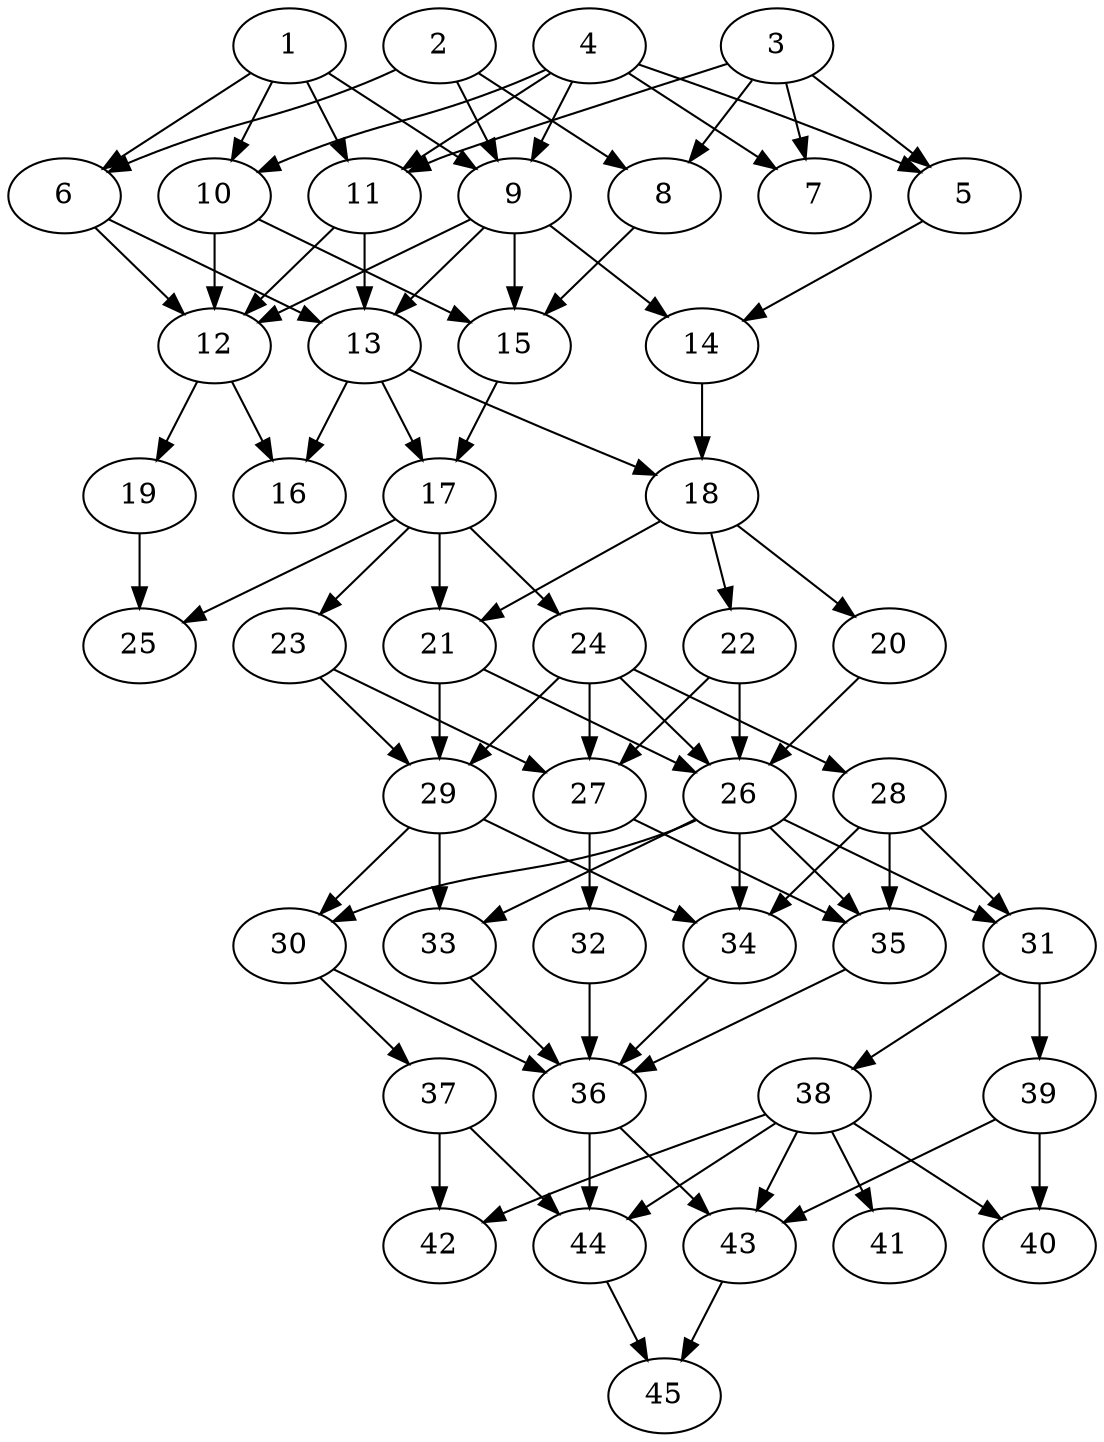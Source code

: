 // DAG automatically generated by daggen at Thu Oct  3 14:07:25 2019
// ./daggen --dot -n 45 --ccr 0.4 --fat 0.5 --regular 0.7 --density 0.7 --mindata 5242880 --maxdata 52428800 
digraph G {
  1 [size="118720000", alpha="0.02", expect_size="47488000"] 
  1 -> 6 [size ="47488000"]
  1 -> 9 [size ="47488000"]
  1 -> 10 [size ="47488000"]
  1 -> 11 [size ="47488000"]
  2 [size="71406080", alpha="0.05", expect_size="28562432"] 
  2 -> 6 [size ="28562432"]
  2 -> 8 [size ="28562432"]
  2 -> 9 [size ="28562432"]
  3 [size="20316160", alpha="0.17", expect_size="8126464"] 
  3 -> 5 [size ="8126464"]
  3 -> 7 [size ="8126464"]
  3 -> 8 [size ="8126464"]
  3 -> 11 [size ="8126464"]
  4 [size="16647680", alpha="0.01", expect_size="6659072"] 
  4 -> 5 [size ="6659072"]
  4 -> 7 [size ="6659072"]
  4 -> 9 [size ="6659072"]
  4 -> 10 [size ="6659072"]
  4 -> 11 [size ="6659072"]
  5 [size="116805120", alpha="0.18", expect_size="46722048"] 
  5 -> 14 [size ="46722048"]
  6 [size="122426880", alpha="0.16", expect_size="48970752"] 
  6 -> 12 [size ="48970752"]
  6 -> 13 [size ="48970752"]
  7 [size="108254720", alpha="0.05", expect_size="43301888"] 
  8 [size="115765760", alpha="0.07", expect_size="46306304"] 
  8 -> 15 [size ="46306304"]
  9 [size="20631040", alpha="0.09", expect_size="8252416"] 
  9 -> 12 [size ="8252416"]
  9 -> 13 [size ="8252416"]
  9 -> 14 [size ="8252416"]
  9 -> 15 [size ="8252416"]
  10 [size="108807680", alpha="0.17", expect_size="43523072"] 
  10 -> 12 [size ="43523072"]
  10 -> 15 [size ="43523072"]
  11 [size="95270400", alpha="0.20", expect_size="38108160"] 
  11 -> 12 [size ="38108160"]
  11 -> 13 [size ="38108160"]
  12 [size="105413120", alpha="0.05", expect_size="42165248"] 
  12 -> 16 [size ="42165248"]
  12 -> 19 [size ="42165248"]
  13 [size="18977280", alpha="0.10", expect_size="7590912"] 
  13 -> 16 [size ="7590912"]
  13 -> 17 [size ="7590912"]
  13 -> 18 [size ="7590912"]
  14 [size="118184960", alpha="0.02", expect_size="47273984"] 
  14 -> 18 [size ="47273984"]
  15 [size="123059200", alpha="0.08", expect_size="49223680"] 
  15 -> 17 [size ="49223680"]
  16 [size="109081600", alpha="0.10", expect_size="43632640"] 
  17 [size="85926400", alpha="0.04", expect_size="34370560"] 
  17 -> 21 [size ="34370560"]
  17 -> 23 [size ="34370560"]
  17 -> 24 [size ="34370560"]
  17 -> 25 [size ="34370560"]
  18 [size="114795520", alpha="0.15", expect_size="45918208"] 
  18 -> 20 [size ="45918208"]
  18 -> 21 [size ="45918208"]
  18 -> 22 [size ="45918208"]
  19 [size="40832000", alpha="0.18", expect_size="16332800"] 
  19 -> 25 [size ="16332800"]
  20 [size="94300160", alpha="0.03", expect_size="37720064"] 
  20 -> 26 [size ="37720064"]
  21 [size="78668800", alpha="0.07", expect_size="31467520"] 
  21 -> 26 [size ="31467520"]
  21 -> 29 [size ="31467520"]
  22 [size="76331520", alpha="0.01", expect_size="30532608"] 
  22 -> 26 [size ="30532608"]
  22 -> 27 [size ="30532608"]
  23 [size="106219520", alpha="0.16", expect_size="42487808"] 
  23 -> 27 [size ="42487808"]
  23 -> 29 [size ="42487808"]
  24 [size="47557120", alpha="0.11", expect_size="19022848"] 
  24 -> 26 [size ="19022848"]
  24 -> 27 [size ="19022848"]
  24 -> 28 [size ="19022848"]
  24 -> 29 [size ="19022848"]
  25 [size="56698880", alpha="0.04", expect_size="22679552"] 
  26 [size="103720960", alpha="0.16", expect_size="41488384"] 
  26 -> 30 [size ="41488384"]
  26 -> 31 [size ="41488384"]
  26 -> 33 [size ="41488384"]
  26 -> 34 [size ="41488384"]
  26 -> 35 [size ="41488384"]
  27 [size="42910720", alpha="0.03", expect_size="17164288"] 
  27 -> 32 [size ="17164288"]
  27 -> 35 [size ="17164288"]
  28 [size="68039680", alpha="0.08", expect_size="27215872"] 
  28 -> 31 [size ="27215872"]
  28 -> 34 [size ="27215872"]
  28 -> 35 [size ="27215872"]
  29 [size="41464320", alpha="0.15", expect_size="16585728"] 
  29 -> 30 [size ="16585728"]
  29 -> 33 [size ="16585728"]
  29 -> 34 [size ="16585728"]
  30 [size="27310080", alpha="0.17", expect_size="10924032"] 
  30 -> 36 [size ="10924032"]
  30 -> 37 [size ="10924032"]
  31 [size="47485440", alpha="0.14", expect_size="18994176"] 
  31 -> 38 [size ="18994176"]
  31 -> 39 [size ="18994176"]
  32 [size="89638400", alpha="0.06", expect_size="35855360"] 
  32 -> 36 [size ="35855360"]
  33 [size="94108160", alpha="0.19", expect_size="37643264"] 
  33 -> 36 [size ="37643264"]
  34 [size="68101120", alpha="0.10", expect_size="27240448"] 
  34 -> 36 [size ="27240448"]
  35 [size="15160320", alpha="0.20", expect_size="6064128"] 
  35 -> 36 [size ="6064128"]
  36 [size="38983680", alpha="0.06", expect_size="15593472"] 
  36 -> 43 [size ="15593472"]
  36 -> 44 [size ="15593472"]
  37 [size="130928640", alpha="0.04", expect_size="52371456"] 
  37 -> 42 [size ="52371456"]
  37 -> 44 [size ="52371456"]
  38 [size="32250880", alpha="0.19", expect_size="12900352"] 
  38 -> 40 [size ="12900352"]
  38 -> 41 [size ="12900352"]
  38 -> 42 [size ="12900352"]
  38 -> 43 [size ="12900352"]
  38 -> 44 [size ="12900352"]
  39 [size="81538560", alpha="0.20", expect_size="32615424"] 
  39 -> 40 [size ="32615424"]
  39 -> 43 [size ="32615424"]
  40 [size="50385920", alpha="0.13", expect_size="20154368"] 
  41 [size="34498560", alpha="0.19", expect_size="13799424"] 
  42 [size="116039680", alpha="0.14", expect_size="46415872"] 
  43 [size="33418240", alpha="0.06", expect_size="13367296"] 
  43 -> 45 [size ="13367296"]
  44 [size="28441600", alpha="0.03", expect_size="11376640"] 
  44 -> 45 [size ="11376640"]
  45 [size="88220160", alpha="0.08", expect_size="35288064"] 
}
